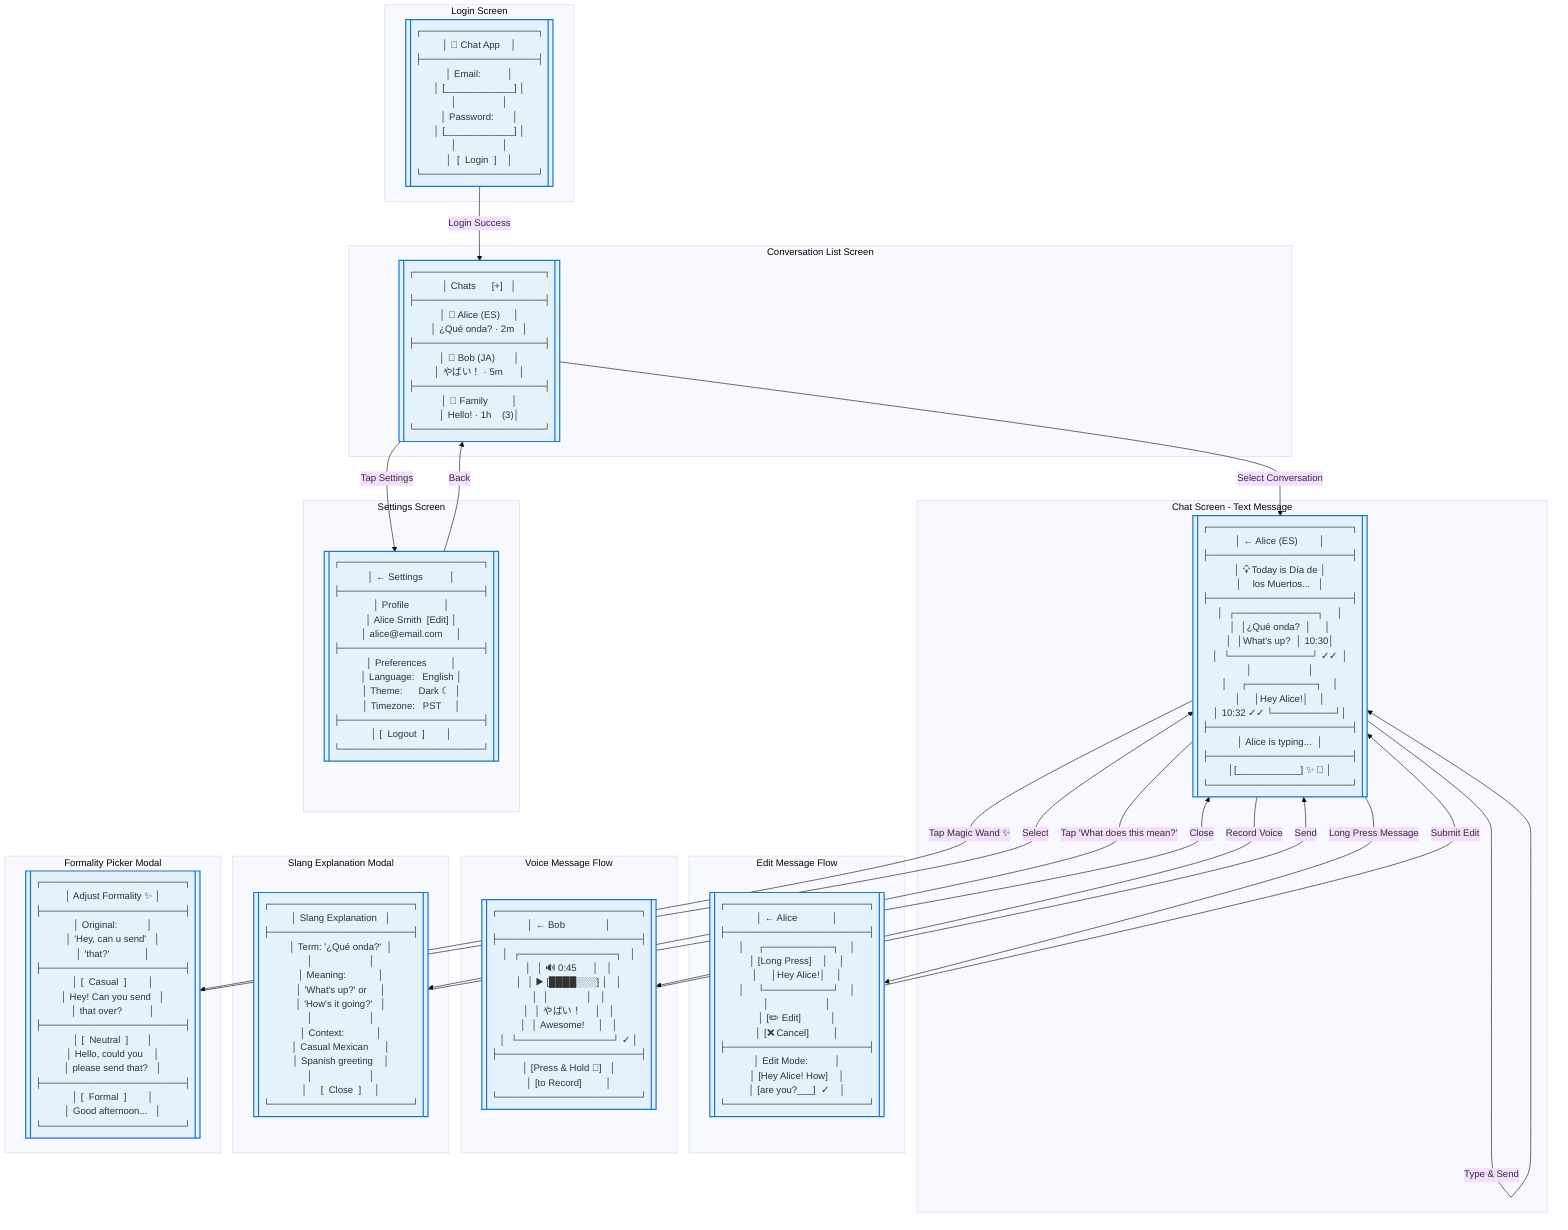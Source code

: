 %%{init: {'theme':'base'}}%%

graph TB
    subgraph "Login Screen"
        Login[["┌─────────────────┐<br/>│ 📱 Chat App    │<br/>├─────────────────┤<br/>│ Email:          │<br/>│ [_____________] │<br/>│                 │<br/>│ Password:       │<br/>│ [_____________] │<br/>│                 │<br/>│  [  Login  ]    │<br/>└─────────────────┘"]]
    end

    subgraph "Conversation List Screen"
        ConvList[["┌───────────────────┐<br/>│ Chats      [+]   │<br/>├───────────────────┤<br/>│ 👤 Alice (ES)     │<br/>│ ¿Qué onda? · 2m   │<br/>├───────────────────┤<br/>│ 👤 Bob (JA)       │<br/>│ やばい！ · 5m      │<br/>├───────────────────┤<br/>│ 👥 Family         │<br/>│ Hello! · 1h    (3)│<br/>└───────────────────┘"]]
    end

    subgraph "Chat Screen - Text Message"
        ChatScreen[["┌─────────────────────┐<br/>│ ← Alice (ES)        │<br/>├─────────────────────┤<br/>│ 💡 Today is Día de │<br/>│    los Muertos...   │<br/>├─────────────────────┤<br/>│  ┌────────────┐     │<br/>│  │¿Qué onda?  │     │<br/>│  │What's up?  │ 10:30│<br/>│  └────────────┘ ✓✓  │<br/>│                     │<br/>│     ┌──────────┐    │<br/>│     │Hey Alice!│    │<br/>│ 10:32 ✓✓ └─────────┘│<br/>├─────────────────────┤<br/>│ Alice is typing...  │<br/>├─────────────────────┤<br/>│[____________] ✨ 🎤 │<br/>└─────────────────────┘"]]
    end

    subgraph "Edit Message Flow"
        EditScreen[["┌─────────────────────┐<br/>│ ← Alice             │<br/>├─────────────────────┤<br/>│     ┌──────────┐    │<br/>│ [Long Press]    │    │<br/>│     │Hey Alice!│    │<br/>│     └──────────┘    │<br/>│                     │<br/>│ [✏️ Edit]           │<br/>│ [❌ Cancel]         │<br/>├─────────────────────┤<br/>│ Edit Mode:          │<br/>│ [Hey Alice! How]    │<br/>│ [are you?___]  ✓    │<br/>└─────────────────────┘"]]
    end

    subgraph "Voice Message Flow"
        VoiceScreen[["┌─────────────────────┐<br/>│ ← Bob               │<br/>├─────────────────────┤<br/>│  ┌──────────────┐   │<br/>│  │ 🔊 0:45      │   │<br/>│  │ ▶️ [████░░░] │   │<br/>│  │              │   │<br/>│  │ やばい！     │   │<br/>│  │ Awesome!     │   │<br/>│  └──────────────┘ ✓ │<br/>├─────────────────────┤<br/>│ [Press & Hold 🎤]   │<br/>│ [to Record]         │<br/>└─────────────────────┘"]]
    end

    subgraph "Slang Explanation Modal"
        SlangModal[["┌─────────────────────┐<br/>│ Slang Explanation   │<br/>├─────────────────────┤<br/>│ Term: '¿Qué onda?'  │<br/>│                     │<br/>│ Meaning:            │<br/>│ 'What's up?' or     │<br/>│ 'How's it going?'   │<br/>│                     │<br/>│ Context:            │<br/>│ Casual Mexican      │<br/>│ Spanish greeting    │<br/>│                     │<br/>│     [  Close  ]     │<br/>└─────────────────────┘"]]
    end

    subgraph "Formality Picker Modal"
        FormalityModal[["┌─────────────────────┐<br/>│ Adjust Formality ✨ │<br/>├─────────────────────┤<br/>│ Original:           │<br/>│ 'Hey, can u send'   │<br/>│ 'that?'             │<br/>├─────────────────────┤<br/>│ [  Casual  ]        │<br/>│ Hey! Can you send   │<br/>│ that over?          │<br/>├─────────────────────┤<br/>│ [  Neutral  ]       │<br/>│ Hello, could you    │<br/>│ please send that?   │<br/>├─────────────────────┤<br/>│ [  Formal  ]        │<br/>│ Good afternoon...   │<br/>└─────────────────────┘"]]
    end

    subgraph "Settings Screen"
        Settings[["┌─────────────────────┐<br/>│ ← Settings          │<br/>├─────────────────────┤<br/>│ Profile             │<br/>│ Alice Smith  [Edit] │<br/>│ alice@email.com     │<br/>├─────────────────────┤<br/>│ Preferences         │<br/>│ Language:   English │<br/>│ Theme:      Dark ☾  │<br/>│ Timezone:   PST     │<br/>├─────────────────────┤<br/>│ [  Logout  ]        │<br/>└─────────────────────┘"]]
    end

    %% Flow connections
    Login -->|Login Success| ConvList
    ConvList -->|Select Conversation| ChatScreen
    ChatScreen -->|Type & Send| ChatScreen
    ChatScreen -->|Long Press Message| EditScreen
    EditScreen -->|Submit Edit| ChatScreen
    ChatScreen -->|Record Voice| VoiceScreen
    VoiceScreen -->|Send| ChatScreen
    ChatScreen -->|Tap 'What does this mean?'| SlangModal
    SlangModal -->|Close| ChatScreen
    ChatScreen -->|Tap Magic Wand ✨| FormalityModal
    FormalityModal -->|Select| ChatScreen
    ConvList -->|Tap Settings| Settings
    Settings -->|Back| ConvList

    %% Styling
    classDef screenBox fill:#e3f2fd,stroke:#1976d2,stroke-width:2px
    class Login,ConvList,ChatScreen,EditScreen,VoiceScreen,SlangModal,FormalityModal,Settings screenBox